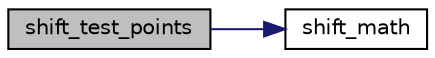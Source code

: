 digraph "shift_test_points"
{
 // LATEX_PDF_SIZE
  edge [fontname="Helvetica",fontsize="10",labelfontname="Helvetica",labelfontsize="10"];
  node [fontname="Helvetica",fontsize="10",shape=record];
  rankdir="LR";
  Node1 [label="shift_test_points",height=0.2,width=0.4,color="black", fillcolor="grey75", style="filled", fontcolor="black",tooltip=" "];
  Node1 -> Node2 [color="midnightblue",fontsize="10",style="solid",fontname="Helvetica"];
  Node2 [label="shift_math",height=0.2,width=0.4,color="black", fillcolor="white", style="filled",URL="$util_8cpp.html#a6a7ccf3f0c322efdc9a03ec38bfabb8e",tooltip=" "];
}
